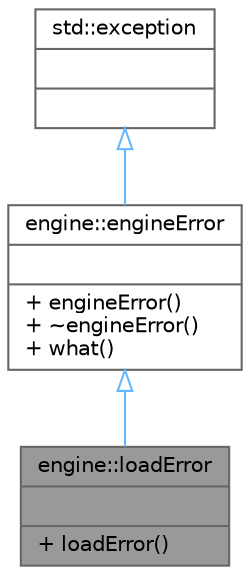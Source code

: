 digraph "engine::loadError"
{
 // LATEX_PDF_SIZE
  bgcolor="transparent";
  edge [fontname=Helvetica,fontsize=10,labelfontname=Helvetica,labelfontsize=10];
  node [fontname=Helvetica,fontsize=10,shape=box,height=0.2,width=0.4];
  Node1 [shape=record,label="{engine::loadError\n||+ loadError()\l}",height=0.2,width=0.4,color="gray40", fillcolor="grey60", style="filled", fontcolor="black",tooltip=" "];
  Node2 -> Node1 [dir="back",color="steelblue1",style="solid",arrowtail="onormal"];
  Node2 [shape=record,label="{engine::engineError\n||+ engineError()\l+ ~engineError()\l+ what()\l}",height=0.2,width=0.4,color="gray40", fillcolor="white", style="filled",URL="$classengine_1_1engineError.html",tooltip=" "];
  Node3 -> Node2 [dir="back",color="steelblue1",style="solid",arrowtail="onormal"];
  Node3 [shape=record,label="{std::exception\n||}",height=0.2,width=0.4,color="gray40", fillcolor="white", style="filled",tooltip=" "];
}
